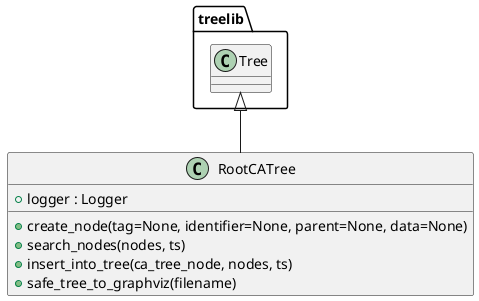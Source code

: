 @startuml
class RootCATree {
    + logger : Logger

    + create_node(tag=None, identifier=None, parent=None, data=None)
    + search_nodes(nodes, ts)
    + insert_into_tree(ca_tree_node, nodes, ts)
    + safe_tree_to_graphviz(filename)
}

treelib.Tree <|-- RootCATree
@enduml

@startuml
class CertNode {
    + frequency : Int
    + first_seen : Date
}
treelib.Node <|-- CertNode
@enduml

@startuml
class GetRootCAs {
    + logger : Logger
    + root_ca_folder : String
    + root_ca_download_url : String

    + get_roots(cert_mgr)
    - _get_all_roots_from_web()
    - _load_root_cas(path, cert_mgr)
}
@enduml

@startuml
class Parser {
    + root_ca_tree_list : List
    + used_cipher_suites : List
    + streambuffer : Dict
    + encrypted_streams : List
    + count_no_certificate_found : Int
    + chains_with_no_root : List
    + count_certificate_messages : Int
    + count_cert_chains_added : Int
    + count_handshake_messages : Int
    + count_parsing_errors : Int
    + logger : Logger

    + analyze_packet(ts, pkt)
    + parse_ip_packet(ip)
    + parse_tcp_packet(ip)
    + add_to_buffer(ip, partial_stream)
    + parse_tls_records(ip, stream)
    + unpacker(type_string, packet)
    + parse_tls_handshake(ip, data, record_length)
    + parse_server_hello(handshake)
    + parse_server_certificate(tls_cert_msg, client, server)
}
@enduml

@startuml
class PcapAnalyzer {
    + logger : Logger
    + cert_mgr : Dict
    + interface : String
    + file : String
    + list_interfaces : Bool
    + debug : Bool
    + ca_folder : String
    + captured_packets : Int
    + usedCipherSuites : List
    + parser : Parser

    + run()
    + list_interfaces()
    + read_file()
    + start_listening()
    + plot_statistics()
    + print_statistics()
}
@enduml